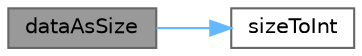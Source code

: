 digraph "dataAsSize"
{
 // INTERACTIVE_SVG=YES
 // LATEX_PDF_SIZE
  bgcolor="transparent";
  edge [fontname=Helvetica,fontsize=10,labelfontname=Helvetica,labelfontsize=10];
  node [fontname=Helvetica,fontsize=10,shape=box,height=0.2,width=0.4];
  rankdir="LR";
  Node1 [label="dataAsSize",height=0.2,width=0.4,color="gray40", fillcolor="grey60", style="filled", fontcolor="black",tooltip=" "];
  Node1 -> Node2 [color="steelblue1",style="solid"];
  Node2 [label="sizeToInt",height=0.2,width=0.4,color="grey40", fillcolor="white", style="filled",URL="$classore_1_1data_1_1_plain_in_memory_report.html#a2d09d16fc31663063153cc69840e3543",tooltip=" "];
}

